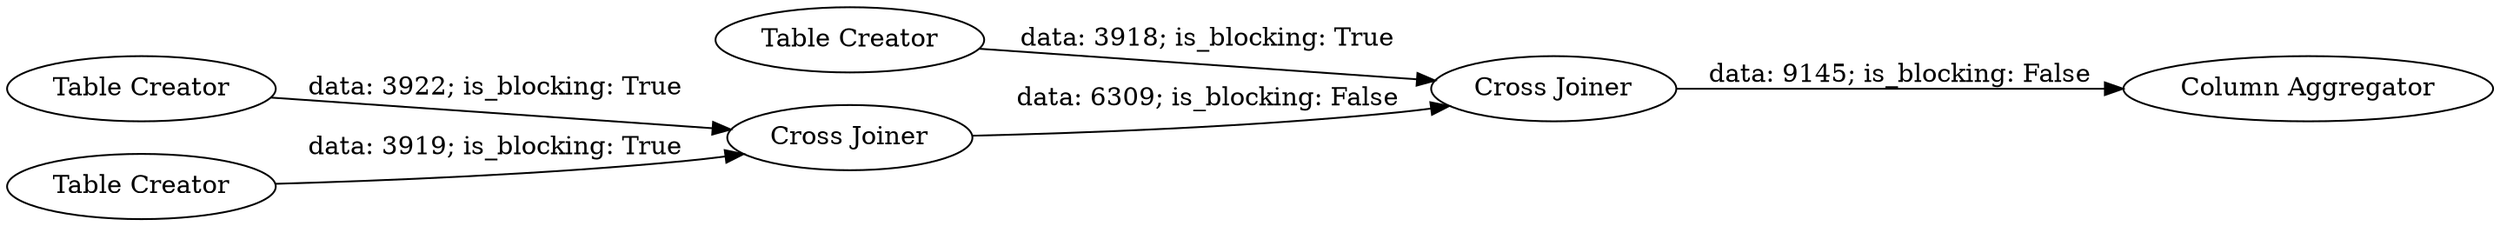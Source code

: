 digraph {
	"-8939630942683780715_64" [label="Column Aggregator"]
	"-8939630942683780715_60" [label="Table Creator"]
	"-8939630942683780715_63" [label="Cross Joiner"]
	"-8939630942683780715_59" [label="Table Creator"]
	"-8939630942683780715_62" [label="Table Creator"]
	"-8939630942683780715_61" [label="Cross Joiner"]
	"-8939630942683780715_60" -> "-8939630942683780715_61" [label="data: 3922; is_blocking: True"]
	"-8939630942683780715_62" -> "-8939630942683780715_63" [label="data: 3918; is_blocking: True"]
	"-8939630942683780715_61" -> "-8939630942683780715_63" [label="data: 6309; is_blocking: False"]
	"-8939630942683780715_63" -> "-8939630942683780715_64" [label="data: 9145; is_blocking: False"]
	"-8939630942683780715_59" -> "-8939630942683780715_61" [label="data: 3919; is_blocking: True"]
	rankdir=LR
}
